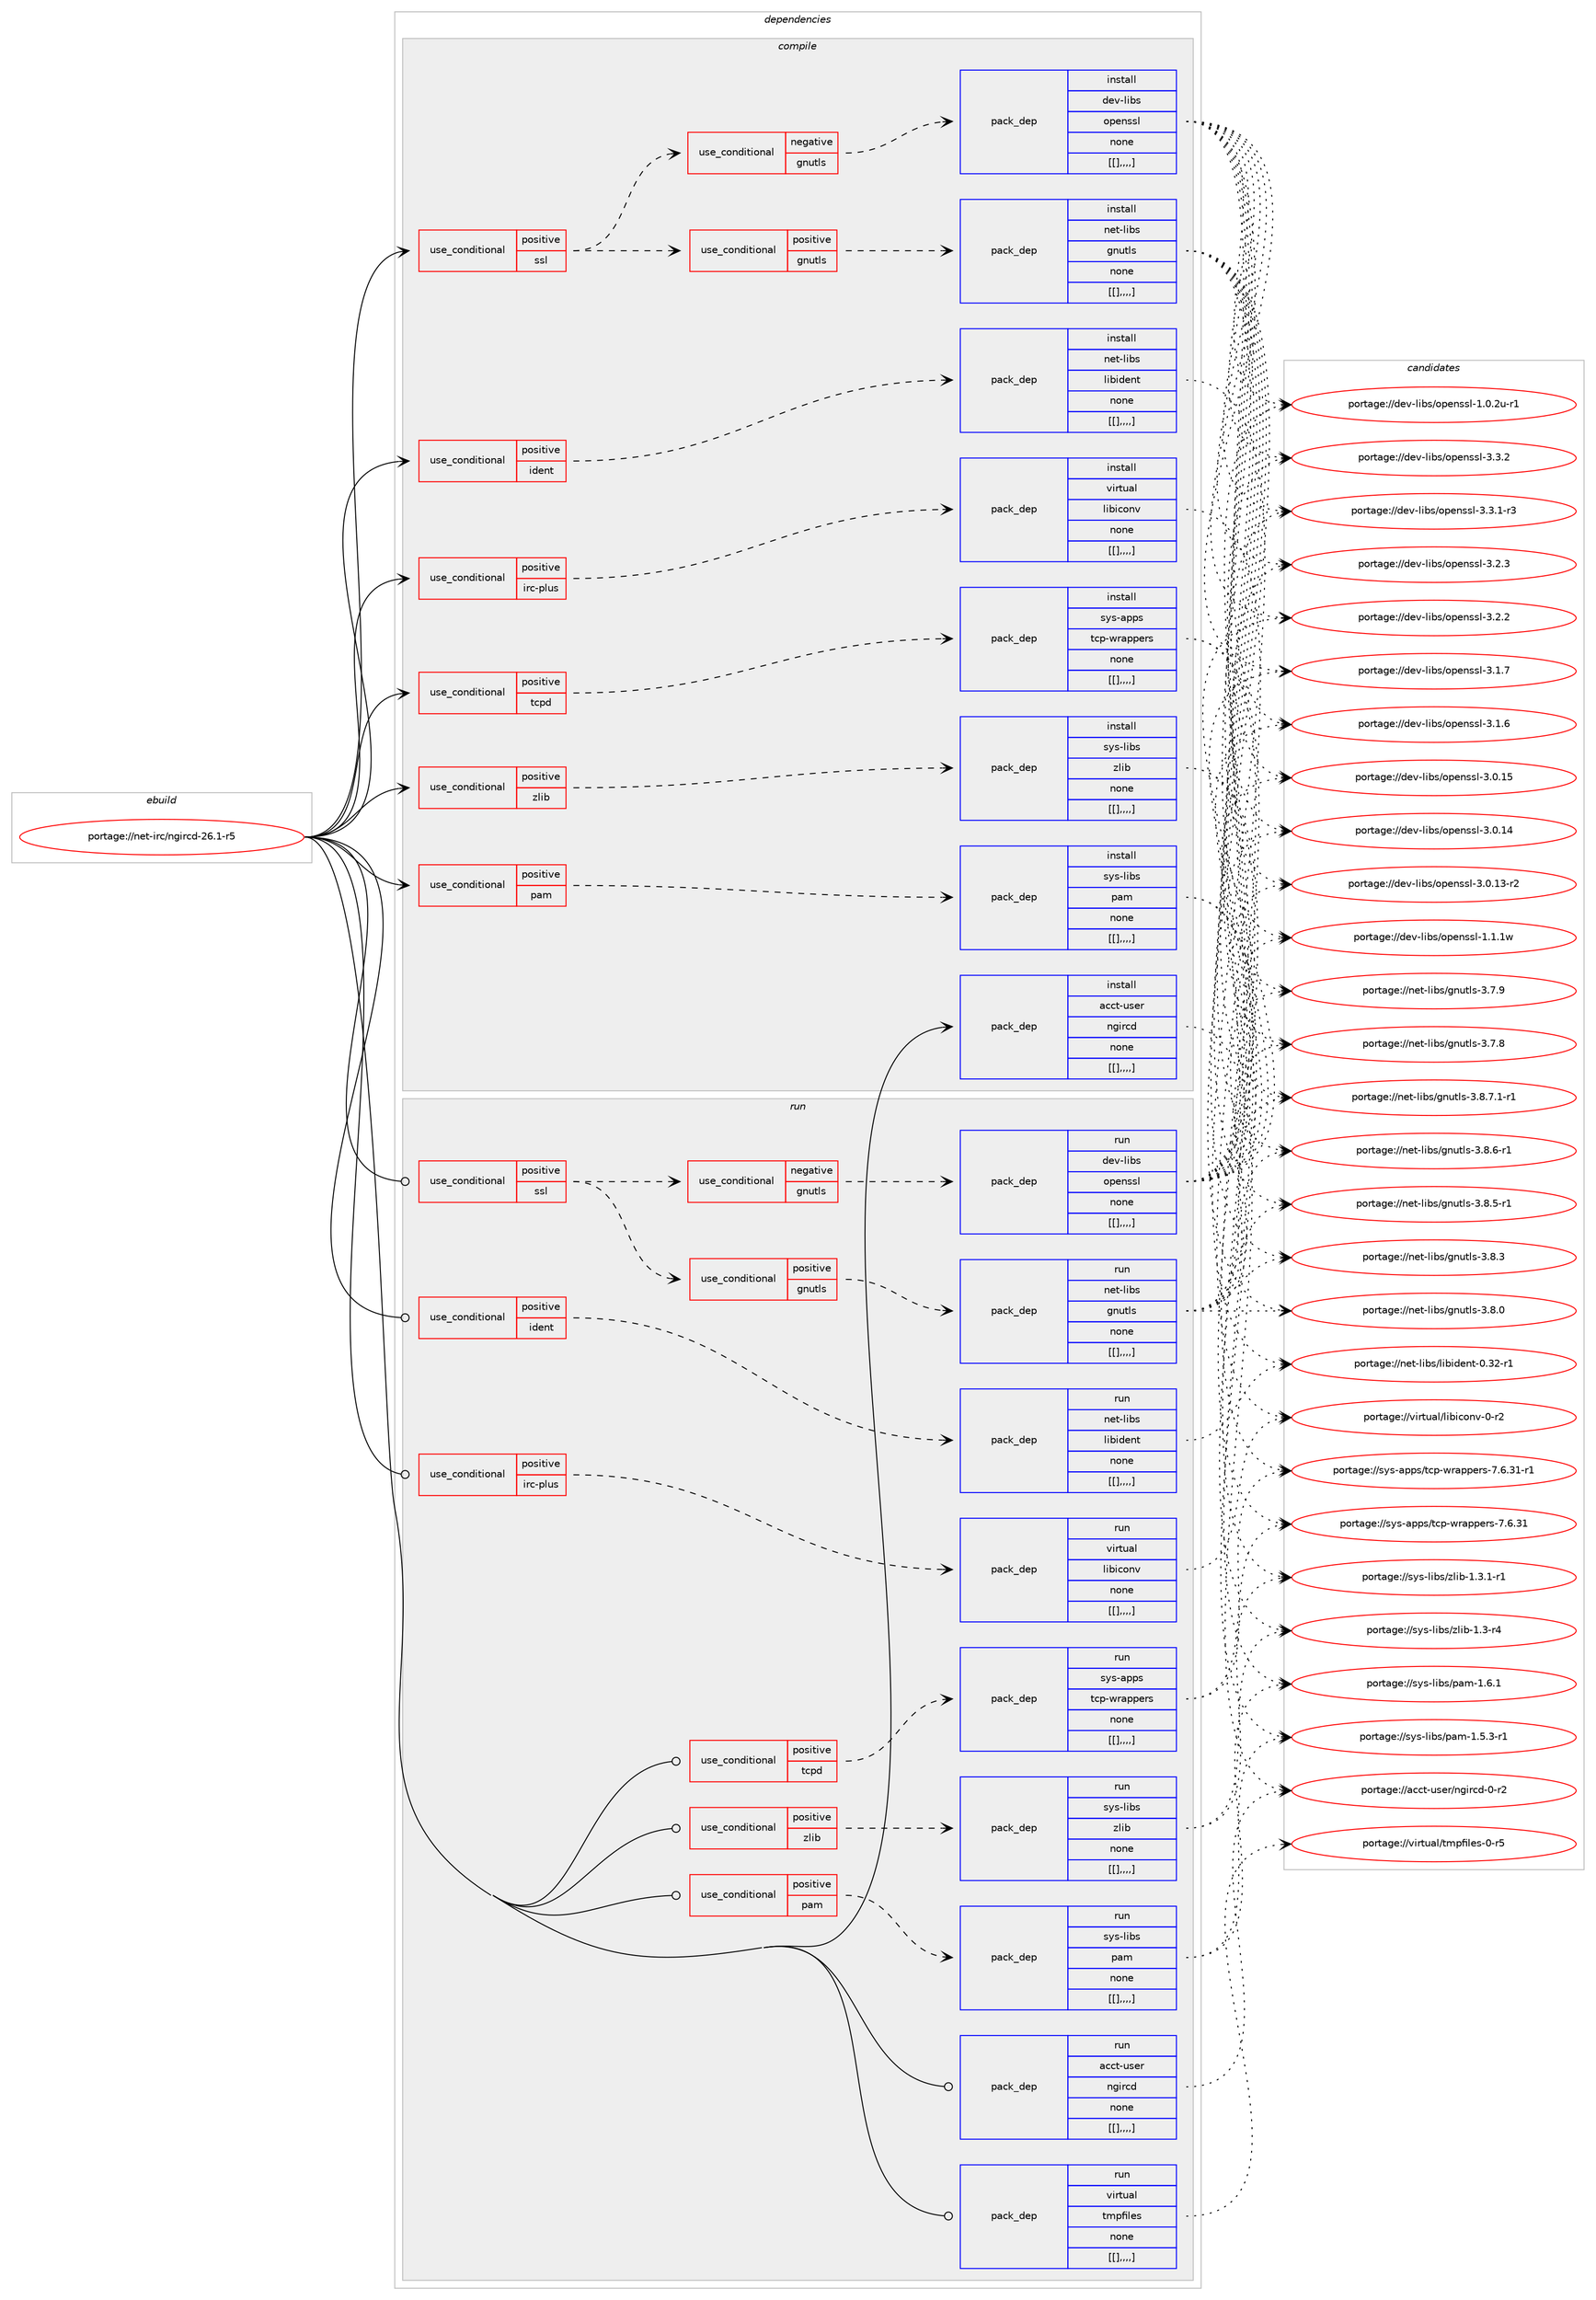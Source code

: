 digraph prolog {

# *************
# Graph options
# *************

newrank=true;
concentrate=true;
compound=true;
graph [rankdir=LR,fontname=Helvetica,fontsize=10,ranksep=1.5];#, ranksep=2.5, nodesep=0.2];
edge  [arrowhead=vee];
node  [fontname=Helvetica,fontsize=10];

# **********
# The ebuild
# **********

subgraph cluster_leftcol {
color=gray;
label=<<i>ebuild</i>>;
id [label="portage://net-irc/ngircd-26.1-r5", color=red, width=4, href="../net-irc/ngircd-26.1-r5.svg"];
}

# ****************
# The dependencies
# ****************

subgraph cluster_midcol {
color=gray;
label=<<i>dependencies</i>>;
subgraph cluster_compile {
fillcolor="#eeeeee";
style=filled;
label=<<i>compile</i>>;
subgraph cond96830 {
dependency367879 [label=<<TABLE BORDER="0" CELLBORDER="1" CELLSPACING="0" CELLPADDING="4"><TR><TD ROWSPAN="3" CELLPADDING="10">use_conditional</TD></TR><TR><TD>positive</TD></TR><TR><TD>ident</TD></TR></TABLE>>, shape=none, color=red];
subgraph pack268377 {
dependency367880 [label=<<TABLE BORDER="0" CELLBORDER="1" CELLSPACING="0" CELLPADDING="4" WIDTH="220"><TR><TD ROWSPAN="6" CELLPADDING="30">pack_dep</TD></TR><TR><TD WIDTH="110">install</TD></TR><TR><TD>net-libs</TD></TR><TR><TD>libident</TD></TR><TR><TD>none</TD></TR><TR><TD>[[],,,,]</TD></TR></TABLE>>, shape=none, color=blue];
}
dependency367879:e -> dependency367880:w [weight=20,style="dashed",arrowhead="vee"];
}
id:e -> dependency367879:w [weight=20,style="solid",arrowhead="vee"];
subgraph cond96831 {
dependency367881 [label=<<TABLE BORDER="0" CELLBORDER="1" CELLSPACING="0" CELLPADDING="4"><TR><TD ROWSPAN="3" CELLPADDING="10">use_conditional</TD></TR><TR><TD>positive</TD></TR><TR><TD>irc-plus</TD></TR></TABLE>>, shape=none, color=red];
subgraph pack268378 {
dependency367882 [label=<<TABLE BORDER="0" CELLBORDER="1" CELLSPACING="0" CELLPADDING="4" WIDTH="220"><TR><TD ROWSPAN="6" CELLPADDING="30">pack_dep</TD></TR><TR><TD WIDTH="110">install</TD></TR><TR><TD>virtual</TD></TR><TR><TD>libiconv</TD></TR><TR><TD>none</TD></TR><TR><TD>[[],,,,]</TD></TR></TABLE>>, shape=none, color=blue];
}
dependency367881:e -> dependency367882:w [weight=20,style="dashed",arrowhead="vee"];
}
id:e -> dependency367881:w [weight=20,style="solid",arrowhead="vee"];
subgraph cond96832 {
dependency367883 [label=<<TABLE BORDER="0" CELLBORDER="1" CELLSPACING="0" CELLPADDING="4"><TR><TD ROWSPAN="3" CELLPADDING="10">use_conditional</TD></TR><TR><TD>positive</TD></TR><TR><TD>pam</TD></TR></TABLE>>, shape=none, color=red];
subgraph pack268379 {
dependency367884 [label=<<TABLE BORDER="0" CELLBORDER="1" CELLSPACING="0" CELLPADDING="4" WIDTH="220"><TR><TD ROWSPAN="6" CELLPADDING="30">pack_dep</TD></TR><TR><TD WIDTH="110">install</TD></TR><TR><TD>sys-libs</TD></TR><TR><TD>pam</TD></TR><TR><TD>none</TD></TR><TR><TD>[[],,,,]</TD></TR></TABLE>>, shape=none, color=blue];
}
dependency367883:e -> dependency367884:w [weight=20,style="dashed",arrowhead="vee"];
}
id:e -> dependency367883:w [weight=20,style="solid",arrowhead="vee"];
subgraph cond96833 {
dependency367885 [label=<<TABLE BORDER="0" CELLBORDER="1" CELLSPACING="0" CELLPADDING="4"><TR><TD ROWSPAN="3" CELLPADDING="10">use_conditional</TD></TR><TR><TD>positive</TD></TR><TR><TD>ssl</TD></TR></TABLE>>, shape=none, color=red];
subgraph cond96834 {
dependency367886 [label=<<TABLE BORDER="0" CELLBORDER="1" CELLSPACING="0" CELLPADDING="4"><TR><TD ROWSPAN="3" CELLPADDING="10">use_conditional</TD></TR><TR><TD>positive</TD></TR><TR><TD>gnutls</TD></TR></TABLE>>, shape=none, color=red];
subgraph pack268380 {
dependency367887 [label=<<TABLE BORDER="0" CELLBORDER="1" CELLSPACING="0" CELLPADDING="4" WIDTH="220"><TR><TD ROWSPAN="6" CELLPADDING="30">pack_dep</TD></TR><TR><TD WIDTH="110">install</TD></TR><TR><TD>net-libs</TD></TR><TR><TD>gnutls</TD></TR><TR><TD>none</TD></TR><TR><TD>[[],,,,]</TD></TR></TABLE>>, shape=none, color=blue];
}
dependency367886:e -> dependency367887:w [weight=20,style="dashed",arrowhead="vee"];
}
dependency367885:e -> dependency367886:w [weight=20,style="dashed",arrowhead="vee"];
subgraph cond96835 {
dependency367888 [label=<<TABLE BORDER="0" CELLBORDER="1" CELLSPACING="0" CELLPADDING="4"><TR><TD ROWSPAN="3" CELLPADDING="10">use_conditional</TD></TR><TR><TD>negative</TD></TR><TR><TD>gnutls</TD></TR></TABLE>>, shape=none, color=red];
subgraph pack268381 {
dependency367889 [label=<<TABLE BORDER="0" CELLBORDER="1" CELLSPACING="0" CELLPADDING="4" WIDTH="220"><TR><TD ROWSPAN="6" CELLPADDING="30">pack_dep</TD></TR><TR><TD WIDTH="110">install</TD></TR><TR><TD>dev-libs</TD></TR><TR><TD>openssl</TD></TR><TR><TD>none</TD></TR><TR><TD>[[],,,,]</TD></TR></TABLE>>, shape=none, color=blue];
}
dependency367888:e -> dependency367889:w [weight=20,style="dashed",arrowhead="vee"];
}
dependency367885:e -> dependency367888:w [weight=20,style="dashed",arrowhead="vee"];
}
id:e -> dependency367885:w [weight=20,style="solid",arrowhead="vee"];
subgraph cond96836 {
dependency367890 [label=<<TABLE BORDER="0" CELLBORDER="1" CELLSPACING="0" CELLPADDING="4"><TR><TD ROWSPAN="3" CELLPADDING="10">use_conditional</TD></TR><TR><TD>positive</TD></TR><TR><TD>tcpd</TD></TR></TABLE>>, shape=none, color=red];
subgraph pack268382 {
dependency367891 [label=<<TABLE BORDER="0" CELLBORDER="1" CELLSPACING="0" CELLPADDING="4" WIDTH="220"><TR><TD ROWSPAN="6" CELLPADDING="30">pack_dep</TD></TR><TR><TD WIDTH="110">install</TD></TR><TR><TD>sys-apps</TD></TR><TR><TD>tcp-wrappers</TD></TR><TR><TD>none</TD></TR><TR><TD>[[],,,,]</TD></TR></TABLE>>, shape=none, color=blue];
}
dependency367890:e -> dependency367891:w [weight=20,style="dashed",arrowhead="vee"];
}
id:e -> dependency367890:w [weight=20,style="solid",arrowhead="vee"];
subgraph cond96837 {
dependency367892 [label=<<TABLE BORDER="0" CELLBORDER="1" CELLSPACING="0" CELLPADDING="4"><TR><TD ROWSPAN="3" CELLPADDING="10">use_conditional</TD></TR><TR><TD>positive</TD></TR><TR><TD>zlib</TD></TR></TABLE>>, shape=none, color=red];
subgraph pack268383 {
dependency367893 [label=<<TABLE BORDER="0" CELLBORDER="1" CELLSPACING="0" CELLPADDING="4" WIDTH="220"><TR><TD ROWSPAN="6" CELLPADDING="30">pack_dep</TD></TR><TR><TD WIDTH="110">install</TD></TR><TR><TD>sys-libs</TD></TR><TR><TD>zlib</TD></TR><TR><TD>none</TD></TR><TR><TD>[[],,,,]</TD></TR></TABLE>>, shape=none, color=blue];
}
dependency367892:e -> dependency367893:w [weight=20,style="dashed",arrowhead="vee"];
}
id:e -> dependency367892:w [weight=20,style="solid",arrowhead="vee"];
subgraph pack268384 {
dependency367894 [label=<<TABLE BORDER="0" CELLBORDER="1" CELLSPACING="0" CELLPADDING="4" WIDTH="220"><TR><TD ROWSPAN="6" CELLPADDING="30">pack_dep</TD></TR><TR><TD WIDTH="110">install</TD></TR><TR><TD>acct-user</TD></TR><TR><TD>ngircd</TD></TR><TR><TD>none</TD></TR><TR><TD>[[],,,,]</TD></TR></TABLE>>, shape=none, color=blue];
}
id:e -> dependency367894:w [weight=20,style="solid",arrowhead="vee"];
}
subgraph cluster_compileandrun {
fillcolor="#eeeeee";
style=filled;
label=<<i>compile and run</i>>;
}
subgraph cluster_run {
fillcolor="#eeeeee";
style=filled;
label=<<i>run</i>>;
subgraph cond96838 {
dependency367895 [label=<<TABLE BORDER="0" CELLBORDER="1" CELLSPACING="0" CELLPADDING="4"><TR><TD ROWSPAN="3" CELLPADDING="10">use_conditional</TD></TR><TR><TD>positive</TD></TR><TR><TD>ident</TD></TR></TABLE>>, shape=none, color=red];
subgraph pack268385 {
dependency367896 [label=<<TABLE BORDER="0" CELLBORDER="1" CELLSPACING="0" CELLPADDING="4" WIDTH="220"><TR><TD ROWSPAN="6" CELLPADDING="30">pack_dep</TD></TR><TR><TD WIDTH="110">run</TD></TR><TR><TD>net-libs</TD></TR><TR><TD>libident</TD></TR><TR><TD>none</TD></TR><TR><TD>[[],,,,]</TD></TR></TABLE>>, shape=none, color=blue];
}
dependency367895:e -> dependency367896:w [weight=20,style="dashed",arrowhead="vee"];
}
id:e -> dependency367895:w [weight=20,style="solid",arrowhead="odot"];
subgraph cond96839 {
dependency367897 [label=<<TABLE BORDER="0" CELLBORDER="1" CELLSPACING="0" CELLPADDING="4"><TR><TD ROWSPAN="3" CELLPADDING="10">use_conditional</TD></TR><TR><TD>positive</TD></TR><TR><TD>irc-plus</TD></TR></TABLE>>, shape=none, color=red];
subgraph pack268386 {
dependency367898 [label=<<TABLE BORDER="0" CELLBORDER="1" CELLSPACING="0" CELLPADDING="4" WIDTH="220"><TR><TD ROWSPAN="6" CELLPADDING="30">pack_dep</TD></TR><TR><TD WIDTH="110">run</TD></TR><TR><TD>virtual</TD></TR><TR><TD>libiconv</TD></TR><TR><TD>none</TD></TR><TR><TD>[[],,,,]</TD></TR></TABLE>>, shape=none, color=blue];
}
dependency367897:e -> dependency367898:w [weight=20,style="dashed",arrowhead="vee"];
}
id:e -> dependency367897:w [weight=20,style="solid",arrowhead="odot"];
subgraph cond96840 {
dependency367899 [label=<<TABLE BORDER="0" CELLBORDER="1" CELLSPACING="0" CELLPADDING="4"><TR><TD ROWSPAN="3" CELLPADDING="10">use_conditional</TD></TR><TR><TD>positive</TD></TR><TR><TD>pam</TD></TR></TABLE>>, shape=none, color=red];
subgraph pack268387 {
dependency367900 [label=<<TABLE BORDER="0" CELLBORDER="1" CELLSPACING="0" CELLPADDING="4" WIDTH="220"><TR><TD ROWSPAN="6" CELLPADDING="30">pack_dep</TD></TR><TR><TD WIDTH="110">run</TD></TR><TR><TD>sys-libs</TD></TR><TR><TD>pam</TD></TR><TR><TD>none</TD></TR><TR><TD>[[],,,,]</TD></TR></TABLE>>, shape=none, color=blue];
}
dependency367899:e -> dependency367900:w [weight=20,style="dashed",arrowhead="vee"];
}
id:e -> dependency367899:w [weight=20,style="solid",arrowhead="odot"];
subgraph cond96841 {
dependency367901 [label=<<TABLE BORDER="0" CELLBORDER="1" CELLSPACING="0" CELLPADDING="4"><TR><TD ROWSPAN="3" CELLPADDING="10">use_conditional</TD></TR><TR><TD>positive</TD></TR><TR><TD>ssl</TD></TR></TABLE>>, shape=none, color=red];
subgraph cond96842 {
dependency367902 [label=<<TABLE BORDER="0" CELLBORDER="1" CELLSPACING="0" CELLPADDING="4"><TR><TD ROWSPAN="3" CELLPADDING="10">use_conditional</TD></TR><TR><TD>positive</TD></TR><TR><TD>gnutls</TD></TR></TABLE>>, shape=none, color=red];
subgraph pack268388 {
dependency367903 [label=<<TABLE BORDER="0" CELLBORDER="1" CELLSPACING="0" CELLPADDING="4" WIDTH="220"><TR><TD ROWSPAN="6" CELLPADDING="30">pack_dep</TD></TR><TR><TD WIDTH="110">run</TD></TR><TR><TD>net-libs</TD></TR><TR><TD>gnutls</TD></TR><TR><TD>none</TD></TR><TR><TD>[[],,,,]</TD></TR></TABLE>>, shape=none, color=blue];
}
dependency367902:e -> dependency367903:w [weight=20,style="dashed",arrowhead="vee"];
}
dependency367901:e -> dependency367902:w [weight=20,style="dashed",arrowhead="vee"];
subgraph cond96843 {
dependency367904 [label=<<TABLE BORDER="0" CELLBORDER="1" CELLSPACING="0" CELLPADDING="4"><TR><TD ROWSPAN="3" CELLPADDING="10">use_conditional</TD></TR><TR><TD>negative</TD></TR><TR><TD>gnutls</TD></TR></TABLE>>, shape=none, color=red];
subgraph pack268389 {
dependency367905 [label=<<TABLE BORDER="0" CELLBORDER="1" CELLSPACING="0" CELLPADDING="4" WIDTH="220"><TR><TD ROWSPAN="6" CELLPADDING="30">pack_dep</TD></TR><TR><TD WIDTH="110">run</TD></TR><TR><TD>dev-libs</TD></TR><TR><TD>openssl</TD></TR><TR><TD>none</TD></TR><TR><TD>[[],,,,]</TD></TR></TABLE>>, shape=none, color=blue];
}
dependency367904:e -> dependency367905:w [weight=20,style="dashed",arrowhead="vee"];
}
dependency367901:e -> dependency367904:w [weight=20,style="dashed",arrowhead="vee"];
}
id:e -> dependency367901:w [weight=20,style="solid",arrowhead="odot"];
subgraph cond96844 {
dependency367906 [label=<<TABLE BORDER="0" CELLBORDER="1" CELLSPACING="0" CELLPADDING="4"><TR><TD ROWSPAN="3" CELLPADDING="10">use_conditional</TD></TR><TR><TD>positive</TD></TR><TR><TD>tcpd</TD></TR></TABLE>>, shape=none, color=red];
subgraph pack268390 {
dependency367907 [label=<<TABLE BORDER="0" CELLBORDER="1" CELLSPACING="0" CELLPADDING="4" WIDTH="220"><TR><TD ROWSPAN="6" CELLPADDING="30">pack_dep</TD></TR><TR><TD WIDTH="110">run</TD></TR><TR><TD>sys-apps</TD></TR><TR><TD>tcp-wrappers</TD></TR><TR><TD>none</TD></TR><TR><TD>[[],,,,]</TD></TR></TABLE>>, shape=none, color=blue];
}
dependency367906:e -> dependency367907:w [weight=20,style="dashed",arrowhead="vee"];
}
id:e -> dependency367906:w [weight=20,style="solid",arrowhead="odot"];
subgraph cond96845 {
dependency367908 [label=<<TABLE BORDER="0" CELLBORDER="1" CELLSPACING="0" CELLPADDING="4"><TR><TD ROWSPAN="3" CELLPADDING="10">use_conditional</TD></TR><TR><TD>positive</TD></TR><TR><TD>zlib</TD></TR></TABLE>>, shape=none, color=red];
subgraph pack268391 {
dependency367909 [label=<<TABLE BORDER="0" CELLBORDER="1" CELLSPACING="0" CELLPADDING="4" WIDTH="220"><TR><TD ROWSPAN="6" CELLPADDING="30">pack_dep</TD></TR><TR><TD WIDTH="110">run</TD></TR><TR><TD>sys-libs</TD></TR><TR><TD>zlib</TD></TR><TR><TD>none</TD></TR><TR><TD>[[],,,,]</TD></TR></TABLE>>, shape=none, color=blue];
}
dependency367908:e -> dependency367909:w [weight=20,style="dashed",arrowhead="vee"];
}
id:e -> dependency367908:w [weight=20,style="solid",arrowhead="odot"];
subgraph pack268392 {
dependency367910 [label=<<TABLE BORDER="0" CELLBORDER="1" CELLSPACING="0" CELLPADDING="4" WIDTH="220"><TR><TD ROWSPAN="6" CELLPADDING="30">pack_dep</TD></TR><TR><TD WIDTH="110">run</TD></TR><TR><TD>acct-user</TD></TR><TR><TD>ngircd</TD></TR><TR><TD>none</TD></TR><TR><TD>[[],,,,]</TD></TR></TABLE>>, shape=none, color=blue];
}
id:e -> dependency367910:w [weight=20,style="solid",arrowhead="odot"];
subgraph pack268393 {
dependency367911 [label=<<TABLE BORDER="0" CELLBORDER="1" CELLSPACING="0" CELLPADDING="4" WIDTH="220"><TR><TD ROWSPAN="6" CELLPADDING="30">pack_dep</TD></TR><TR><TD WIDTH="110">run</TD></TR><TR><TD>virtual</TD></TR><TR><TD>tmpfiles</TD></TR><TR><TD>none</TD></TR><TR><TD>[[],,,,]</TD></TR></TABLE>>, shape=none, color=blue];
}
id:e -> dependency367911:w [weight=20,style="solid",arrowhead="odot"];
}
}

# **************
# The candidates
# **************

subgraph cluster_choices {
rank=same;
color=gray;
label=<<i>candidates</i>>;

subgraph choice268377 {
color=black;
nodesep=1;
choice1101011164510810598115471081059810510010111011645484651504511449 [label="portage://net-libs/libident-0.32-r1", color=red, width=4,href="../net-libs/libident-0.32-r1.svg"];
dependency367880:e -> choice1101011164510810598115471081059810510010111011645484651504511449:w [style=dotted,weight="100"];
}
subgraph choice268378 {
color=black;
nodesep=1;
choice1181051141161179710847108105981059911111011845484511450 [label="portage://virtual/libiconv-0-r2", color=red, width=4,href="../virtual/libiconv-0-r2.svg"];
dependency367882:e -> choice1181051141161179710847108105981059911111011845484511450:w [style=dotted,weight="100"];
}
subgraph choice268379 {
color=black;
nodesep=1;
choice11512111545108105981154711297109454946544649 [label="portage://sys-libs/pam-1.6.1", color=red, width=4,href="../sys-libs/pam-1.6.1.svg"];
choice115121115451081059811547112971094549465346514511449 [label="portage://sys-libs/pam-1.5.3-r1", color=red, width=4,href="../sys-libs/pam-1.5.3-r1.svg"];
dependency367884:e -> choice11512111545108105981154711297109454946544649:w [style=dotted,weight="100"];
dependency367884:e -> choice115121115451081059811547112971094549465346514511449:w [style=dotted,weight="100"];
}
subgraph choice268380 {
color=black;
nodesep=1;
choice11010111645108105981154710311011711610811545514656465546494511449 [label="portage://net-libs/gnutls-3.8.7.1-r1", color=red, width=4,href="../net-libs/gnutls-3.8.7.1-r1.svg"];
choice1101011164510810598115471031101171161081154551465646544511449 [label="portage://net-libs/gnutls-3.8.6-r1", color=red, width=4,href="../net-libs/gnutls-3.8.6-r1.svg"];
choice1101011164510810598115471031101171161081154551465646534511449 [label="portage://net-libs/gnutls-3.8.5-r1", color=red, width=4,href="../net-libs/gnutls-3.8.5-r1.svg"];
choice110101116451081059811547103110117116108115455146564651 [label="portage://net-libs/gnutls-3.8.3", color=red, width=4,href="../net-libs/gnutls-3.8.3.svg"];
choice110101116451081059811547103110117116108115455146564648 [label="portage://net-libs/gnutls-3.8.0", color=red, width=4,href="../net-libs/gnutls-3.8.0.svg"];
choice110101116451081059811547103110117116108115455146554657 [label="portage://net-libs/gnutls-3.7.9", color=red, width=4,href="../net-libs/gnutls-3.7.9.svg"];
choice110101116451081059811547103110117116108115455146554656 [label="portage://net-libs/gnutls-3.7.8", color=red, width=4,href="../net-libs/gnutls-3.7.8.svg"];
dependency367887:e -> choice11010111645108105981154710311011711610811545514656465546494511449:w [style=dotted,weight="100"];
dependency367887:e -> choice1101011164510810598115471031101171161081154551465646544511449:w [style=dotted,weight="100"];
dependency367887:e -> choice1101011164510810598115471031101171161081154551465646534511449:w [style=dotted,weight="100"];
dependency367887:e -> choice110101116451081059811547103110117116108115455146564651:w [style=dotted,weight="100"];
dependency367887:e -> choice110101116451081059811547103110117116108115455146564648:w [style=dotted,weight="100"];
dependency367887:e -> choice110101116451081059811547103110117116108115455146554657:w [style=dotted,weight="100"];
dependency367887:e -> choice110101116451081059811547103110117116108115455146554656:w [style=dotted,weight="100"];
}
subgraph choice268381 {
color=black;
nodesep=1;
choice100101118451081059811547111112101110115115108455146514650 [label="portage://dev-libs/openssl-3.3.2", color=red, width=4,href="../dev-libs/openssl-3.3.2.svg"];
choice1001011184510810598115471111121011101151151084551465146494511451 [label="portage://dev-libs/openssl-3.3.1-r3", color=red, width=4,href="../dev-libs/openssl-3.3.1-r3.svg"];
choice100101118451081059811547111112101110115115108455146504651 [label="portage://dev-libs/openssl-3.2.3", color=red, width=4,href="../dev-libs/openssl-3.2.3.svg"];
choice100101118451081059811547111112101110115115108455146504650 [label="portage://dev-libs/openssl-3.2.2", color=red, width=4,href="../dev-libs/openssl-3.2.2.svg"];
choice100101118451081059811547111112101110115115108455146494655 [label="portage://dev-libs/openssl-3.1.7", color=red, width=4,href="../dev-libs/openssl-3.1.7.svg"];
choice100101118451081059811547111112101110115115108455146494654 [label="portage://dev-libs/openssl-3.1.6", color=red, width=4,href="../dev-libs/openssl-3.1.6.svg"];
choice10010111845108105981154711111210111011511510845514648464953 [label="portage://dev-libs/openssl-3.0.15", color=red, width=4,href="../dev-libs/openssl-3.0.15.svg"];
choice10010111845108105981154711111210111011511510845514648464952 [label="portage://dev-libs/openssl-3.0.14", color=red, width=4,href="../dev-libs/openssl-3.0.14.svg"];
choice100101118451081059811547111112101110115115108455146484649514511450 [label="portage://dev-libs/openssl-3.0.13-r2", color=red, width=4,href="../dev-libs/openssl-3.0.13-r2.svg"];
choice100101118451081059811547111112101110115115108454946494649119 [label="portage://dev-libs/openssl-1.1.1w", color=red, width=4,href="../dev-libs/openssl-1.1.1w.svg"];
choice1001011184510810598115471111121011101151151084549464846501174511449 [label="portage://dev-libs/openssl-1.0.2u-r1", color=red, width=4,href="../dev-libs/openssl-1.0.2u-r1.svg"];
dependency367889:e -> choice100101118451081059811547111112101110115115108455146514650:w [style=dotted,weight="100"];
dependency367889:e -> choice1001011184510810598115471111121011101151151084551465146494511451:w [style=dotted,weight="100"];
dependency367889:e -> choice100101118451081059811547111112101110115115108455146504651:w [style=dotted,weight="100"];
dependency367889:e -> choice100101118451081059811547111112101110115115108455146504650:w [style=dotted,weight="100"];
dependency367889:e -> choice100101118451081059811547111112101110115115108455146494655:w [style=dotted,weight="100"];
dependency367889:e -> choice100101118451081059811547111112101110115115108455146494654:w [style=dotted,weight="100"];
dependency367889:e -> choice10010111845108105981154711111210111011511510845514648464953:w [style=dotted,weight="100"];
dependency367889:e -> choice10010111845108105981154711111210111011511510845514648464952:w [style=dotted,weight="100"];
dependency367889:e -> choice100101118451081059811547111112101110115115108455146484649514511450:w [style=dotted,weight="100"];
dependency367889:e -> choice100101118451081059811547111112101110115115108454946494649119:w [style=dotted,weight="100"];
dependency367889:e -> choice1001011184510810598115471111121011101151151084549464846501174511449:w [style=dotted,weight="100"];
}
subgraph choice268382 {
color=black;
nodesep=1;
choice115121115459711211211547116991124511911497112112101114115455546544651494511449 [label="portage://sys-apps/tcp-wrappers-7.6.31-r1", color=red, width=4,href="../sys-apps/tcp-wrappers-7.6.31-r1.svg"];
choice11512111545971121121154711699112451191149711211210111411545554654465149 [label="portage://sys-apps/tcp-wrappers-7.6.31", color=red, width=4,href="../sys-apps/tcp-wrappers-7.6.31.svg"];
dependency367891:e -> choice115121115459711211211547116991124511911497112112101114115455546544651494511449:w [style=dotted,weight="100"];
dependency367891:e -> choice11512111545971121121154711699112451191149711211210111411545554654465149:w [style=dotted,weight="100"];
}
subgraph choice268383 {
color=black;
nodesep=1;
choice115121115451081059811547122108105984549465146494511449 [label="portage://sys-libs/zlib-1.3.1-r1", color=red, width=4,href="../sys-libs/zlib-1.3.1-r1.svg"];
choice11512111545108105981154712210810598454946514511452 [label="portage://sys-libs/zlib-1.3-r4", color=red, width=4,href="../sys-libs/zlib-1.3-r4.svg"];
dependency367893:e -> choice115121115451081059811547122108105984549465146494511449:w [style=dotted,weight="100"];
dependency367893:e -> choice11512111545108105981154712210810598454946514511452:w [style=dotted,weight="100"];
}
subgraph choice268384 {
color=black;
nodesep=1;
choice97999911645117115101114471101031051149910045484511450 [label="portage://acct-user/ngircd-0-r2", color=red, width=4,href="../acct-user/ngircd-0-r2.svg"];
dependency367894:e -> choice97999911645117115101114471101031051149910045484511450:w [style=dotted,weight="100"];
}
subgraph choice268385 {
color=black;
nodesep=1;
choice1101011164510810598115471081059810510010111011645484651504511449 [label="portage://net-libs/libident-0.32-r1", color=red, width=4,href="../net-libs/libident-0.32-r1.svg"];
dependency367896:e -> choice1101011164510810598115471081059810510010111011645484651504511449:w [style=dotted,weight="100"];
}
subgraph choice268386 {
color=black;
nodesep=1;
choice1181051141161179710847108105981059911111011845484511450 [label="portage://virtual/libiconv-0-r2", color=red, width=4,href="../virtual/libiconv-0-r2.svg"];
dependency367898:e -> choice1181051141161179710847108105981059911111011845484511450:w [style=dotted,weight="100"];
}
subgraph choice268387 {
color=black;
nodesep=1;
choice11512111545108105981154711297109454946544649 [label="portage://sys-libs/pam-1.6.1", color=red, width=4,href="../sys-libs/pam-1.6.1.svg"];
choice115121115451081059811547112971094549465346514511449 [label="portage://sys-libs/pam-1.5.3-r1", color=red, width=4,href="../sys-libs/pam-1.5.3-r1.svg"];
dependency367900:e -> choice11512111545108105981154711297109454946544649:w [style=dotted,weight="100"];
dependency367900:e -> choice115121115451081059811547112971094549465346514511449:w [style=dotted,weight="100"];
}
subgraph choice268388 {
color=black;
nodesep=1;
choice11010111645108105981154710311011711610811545514656465546494511449 [label="portage://net-libs/gnutls-3.8.7.1-r1", color=red, width=4,href="../net-libs/gnutls-3.8.7.1-r1.svg"];
choice1101011164510810598115471031101171161081154551465646544511449 [label="portage://net-libs/gnutls-3.8.6-r1", color=red, width=4,href="../net-libs/gnutls-3.8.6-r1.svg"];
choice1101011164510810598115471031101171161081154551465646534511449 [label="portage://net-libs/gnutls-3.8.5-r1", color=red, width=4,href="../net-libs/gnutls-3.8.5-r1.svg"];
choice110101116451081059811547103110117116108115455146564651 [label="portage://net-libs/gnutls-3.8.3", color=red, width=4,href="../net-libs/gnutls-3.8.3.svg"];
choice110101116451081059811547103110117116108115455146564648 [label="portage://net-libs/gnutls-3.8.0", color=red, width=4,href="../net-libs/gnutls-3.8.0.svg"];
choice110101116451081059811547103110117116108115455146554657 [label="portage://net-libs/gnutls-3.7.9", color=red, width=4,href="../net-libs/gnutls-3.7.9.svg"];
choice110101116451081059811547103110117116108115455146554656 [label="portage://net-libs/gnutls-3.7.8", color=red, width=4,href="../net-libs/gnutls-3.7.8.svg"];
dependency367903:e -> choice11010111645108105981154710311011711610811545514656465546494511449:w [style=dotted,weight="100"];
dependency367903:e -> choice1101011164510810598115471031101171161081154551465646544511449:w [style=dotted,weight="100"];
dependency367903:e -> choice1101011164510810598115471031101171161081154551465646534511449:w [style=dotted,weight="100"];
dependency367903:e -> choice110101116451081059811547103110117116108115455146564651:w [style=dotted,weight="100"];
dependency367903:e -> choice110101116451081059811547103110117116108115455146564648:w [style=dotted,weight="100"];
dependency367903:e -> choice110101116451081059811547103110117116108115455146554657:w [style=dotted,weight="100"];
dependency367903:e -> choice110101116451081059811547103110117116108115455146554656:w [style=dotted,weight="100"];
}
subgraph choice268389 {
color=black;
nodesep=1;
choice100101118451081059811547111112101110115115108455146514650 [label="portage://dev-libs/openssl-3.3.2", color=red, width=4,href="../dev-libs/openssl-3.3.2.svg"];
choice1001011184510810598115471111121011101151151084551465146494511451 [label="portage://dev-libs/openssl-3.3.1-r3", color=red, width=4,href="../dev-libs/openssl-3.3.1-r3.svg"];
choice100101118451081059811547111112101110115115108455146504651 [label="portage://dev-libs/openssl-3.2.3", color=red, width=4,href="../dev-libs/openssl-3.2.3.svg"];
choice100101118451081059811547111112101110115115108455146504650 [label="portage://dev-libs/openssl-3.2.2", color=red, width=4,href="../dev-libs/openssl-3.2.2.svg"];
choice100101118451081059811547111112101110115115108455146494655 [label="portage://dev-libs/openssl-3.1.7", color=red, width=4,href="../dev-libs/openssl-3.1.7.svg"];
choice100101118451081059811547111112101110115115108455146494654 [label="portage://dev-libs/openssl-3.1.6", color=red, width=4,href="../dev-libs/openssl-3.1.6.svg"];
choice10010111845108105981154711111210111011511510845514648464953 [label="portage://dev-libs/openssl-3.0.15", color=red, width=4,href="../dev-libs/openssl-3.0.15.svg"];
choice10010111845108105981154711111210111011511510845514648464952 [label="portage://dev-libs/openssl-3.0.14", color=red, width=4,href="../dev-libs/openssl-3.0.14.svg"];
choice100101118451081059811547111112101110115115108455146484649514511450 [label="portage://dev-libs/openssl-3.0.13-r2", color=red, width=4,href="../dev-libs/openssl-3.0.13-r2.svg"];
choice100101118451081059811547111112101110115115108454946494649119 [label="portage://dev-libs/openssl-1.1.1w", color=red, width=4,href="../dev-libs/openssl-1.1.1w.svg"];
choice1001011184510810598115471111121011101151151084549464846501174511449 [label="portage://dev-libs/openssl-1.0.2u-r1", color=red, width=4,href="../dev-libs/openssl-1.0.2u-r1.svg"];
dependency367905:e -> choice100101118451081059811547111112101110115115108455146514650:w [style=dotted,weight="100"];
dependency367905:e -> choice1001011184510810598115471111121011101151151084551465146494511451:w [style=dotted,weight="100"];
dependency367905:e -> choice100101118451081059811547111112101110115115108455146504651:w [style=dotted,weight="100"];
dependency367905:e -> choice100101118451081059811547111112101110115115108455146504650:w [style=dotted,weight="100"];
dependency367905:e -> choice100101118451081059811547111112101110115115108455146494655:w [style=dotted,weight="100"];
dependency367905:e -> choice100101118451081059811547111112101110115115108455146494654:w [style=dotted,weight="100"];
dependency367905:e -> choice10010111845108105981154711111210111011511510845514648464953:w [style=dotted,weight="100"];
dependency367905:e -> choice10010111845108105981154711111210111011511510845514648464952:w [style=dotted,weight="100"];
dependency367905:e -> choice100101118451081059811547111112101110115115108455146484649514511450:w [style=dotted,weight="100"];
dependency367905:e -> choice100101118451081059811547111112101110115115108454946494649119:w [style=dotted,weight="100"];
dependency367905:e -> choice1001011184510810598115471111121011101151151084549464846501174511449:w [style=dotted,weight="100"];
}
subgraph choice268390 {
color=black;
nodesep=1;
choice115121115459711211211547116991124511911497112112101114115455546544651494511449 [label="portage://sys-apps/tcp-wrappers-7.6.31-r1", color=red, width=4,href="../sys-apps/tcp-wrappers-7.6.31-r1.svg"];
choice11512111545971121121154711699112451191149711211210111411545554654465149 [label="portage://sys-apps/tcp-wrappers-7.6.31", color=red, width=4,href="../sys-apps/tcp-wrappers-7.6.31.svg"];
dependency367907:e -> choice115121115459711211211547116991124511911497112112101114115455546544651494511449:w [style=dotted,weight="100"];
dependency367907:e -> choice11512111545971121121154711699112451191149711211210111411545554654465149:w [style=dotted,weight="100"];
}
subgraph choice268391 {
color=black;
nodesep=1;
choice115121115451081059811547122108105984549465146494511449 [label="portage://sys-libs/zlib-1.3.1-r1", color=red, width=4,href="../sys-libs/zlib-1.3.1-r1.svg"];
choice11512111545108105981154712210810598454946514511452 [label="portage://sys-libs/zlib-1.3-r4", color=red, width=4,href="../sys-libs/zlib-1.3-r4.svg"];
dependency367909:e -> choice115121115451081059811547122108105984549465146494511449:w [style=dotted,weight="100"];
dependency367909:e -> choice11512111545108105981154712210810598454946514511452:w [style=dotted,weight="100"];
}
subgraph choice268392 {
color=black;
nodesep=1;
choice97999911645117115101114471101031051149910045484511450 [label="portage://acct-user/ngircd-0-r2", color=red, width=4,href="../acct-user/ngircd-0-r2.svg"];
dependency367910:e -> choice97999911645117115101114471101031051149910045484511450:w [style=dotted,weight="100"];
}
subgraph choice268393 {
color=black;
nodesep=1;
choice118105114116117971084711610911210210510810111545484511453 [label="portage://virtual/tmpfiles-0-r5", color=red, width=4,href="../virtual/tmpfiles-0-r5.svg"];
dependency367911:e -> choice118105114116117971084711610911210210510810111545484511453:w [style=dotted,weight="100"];
}
}

}

